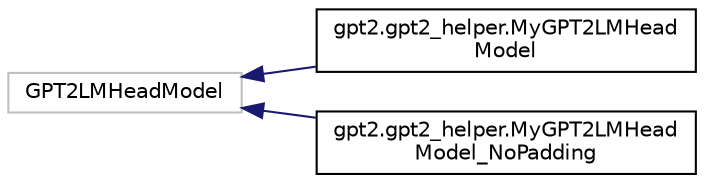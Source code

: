 digraph "Graphical Class Hierarchy"
{
 // LATEX_PDF_SIZE
  edge [fontname="Helvetica",fontsize="10",labelfontname="Helvetica",labelfontsize="10"];
  node [fontname="Helvetica",fontsize="10",shape=record];
  rankdir="LR";
  Node16135 [label="GPT2LMHeadModel",height=0.2,width=0.4,color="grey75", fillcolor="white", style="filled",tooltip=" "];
  Node16135 -> Node0 [dir="back",color="midnightblue",fontsize="10",style="solid",fontname="Helvetica"];
  Node0 [label="gpt2.gpt2_helper.MyGPT2LMHead\lModel",height=0.2,width=0.4,color="black", fillcolor="white", style="filled",URL="$classgpt2_1_1gpt2__helper_1_1MyGPT2LMHeadModel.html",tooltip=" "];
  Node16135 -> Node16137 [dir="back",color="midnightblue",fontsize="10",style="solid",fontname="Helvetica"];
  Node16137 [label="gpt2.gpt2_helper.MyGPT2LMHead\lModel_NoPadding",height=0.2,width=0.4,color="black", fillcolor="white", style="filled",URL="$classgpt2_1_1gpt2__helper_1_1MyGPT2LMHeadModel__NoPadding.html",tooltip=" "];
}
